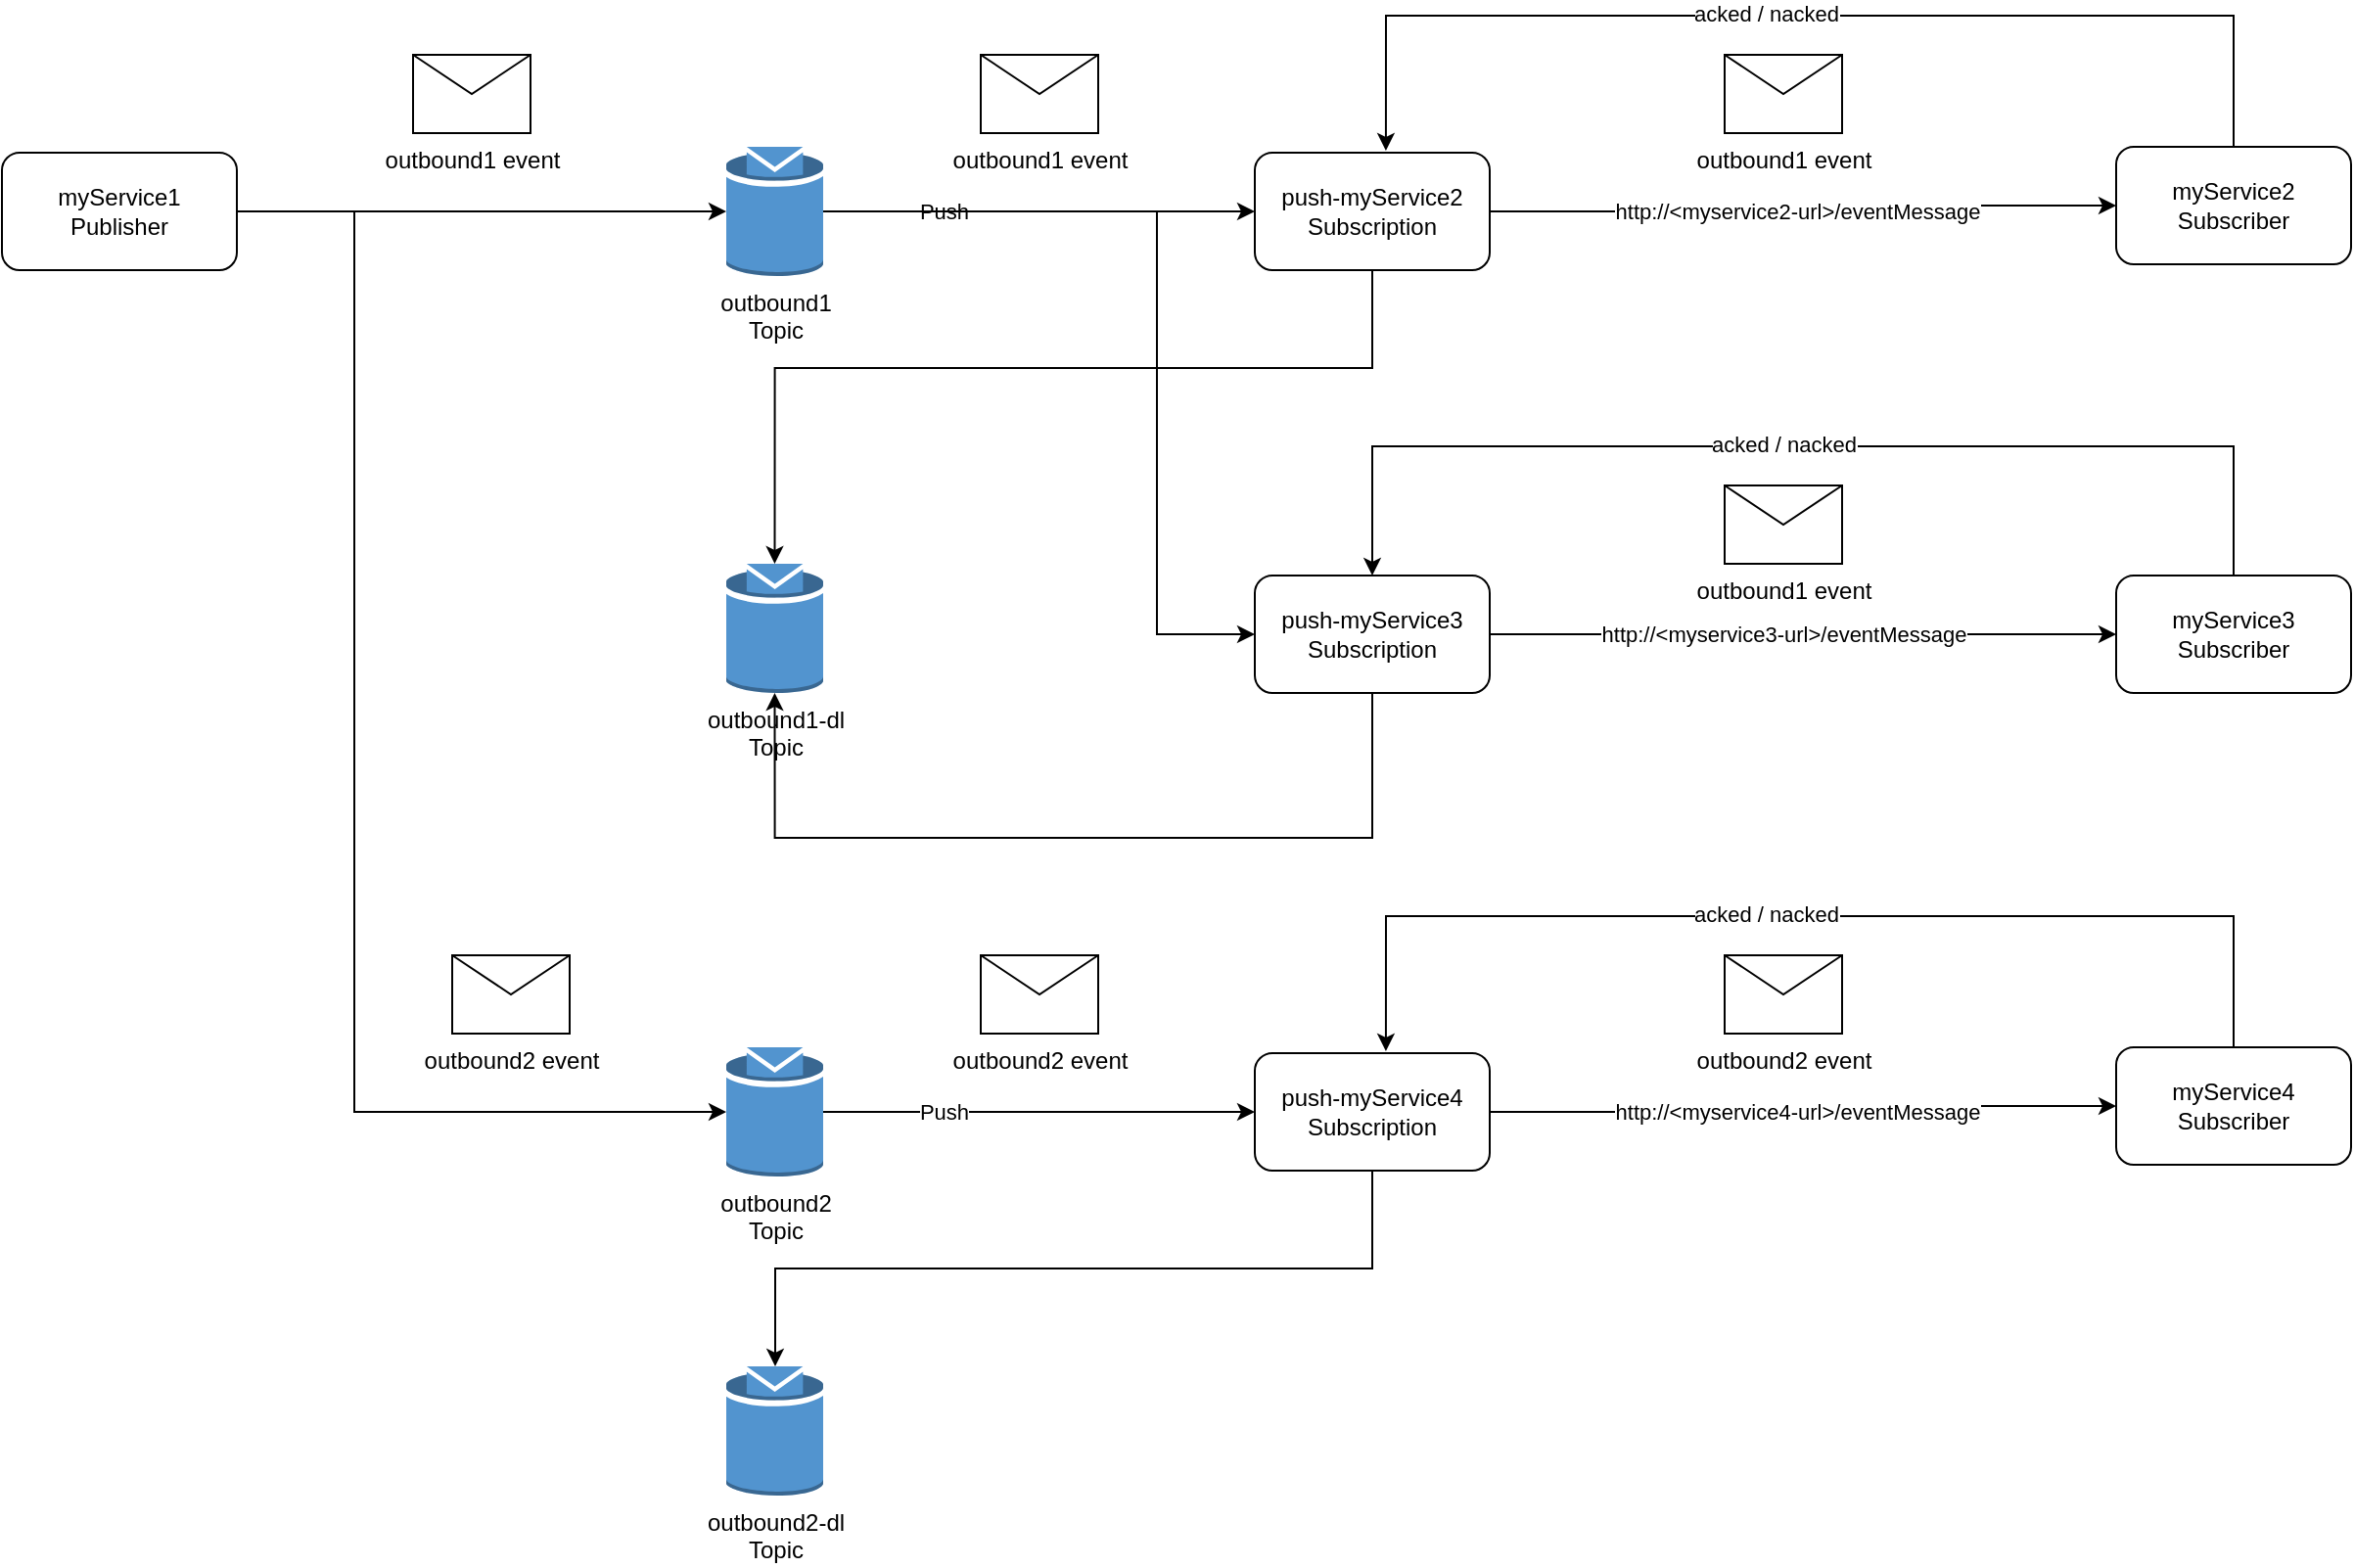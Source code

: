 <mxfile version="23.1.5" type="device">
  <diagram name="Page-1" id="qNM_hamw8VZ7cXVjBSwP">
    <mxGraphModel dx="1050" dy="621" grid="1" gridSize="10" guides="1" tooltips="1" connect="1" arrows="1" fold="1" page="1" pageScale="1" pageWidth="2500" pageHeight="1000" math="0" shadow="0">
      <root>
        <mxCell id="0" />
        <mxCell id="1" parent="0" />
        <mxCell id="rHiIrlhjogWctJyIBO_F-1" value="myService1&lt;br&gt;Publisher" style="rounded=1;whiteSpace=wrap;html=1;" parent="1" vertex="1">
          <mxGeometry x="240" y="360" width="120" height="60" as="geometry" />
        </mxCell>
        <mxCell id="rHiIrlhjogWctJyIBO_F-6" style="edgeStyle=orthogonalEdgeStyle;rounded=0;orthogonalLoop=1;jettySize=auto;html=1;entryX=0;entryY=0.5;entryDx=0;entryDy=0;" parent="1" source="rHiIrlhjogWctJyIBO_F-2" target="rHiIrlhjogWctJyIBO_F-5" edge="1">
          <mxGeometry relative="1" as="geometry" />
        </mxCell>
        <mxCell id="rHiIrlhjogWctJyIBO_F-8" value="Push" style="edgeLabel;html=1;align=center;verticalAlign=middle;resizable=0;points=[];" parent="rHiIrlhjogWctJyIBO_F-6" vertex="1" connectable="0">
          <mxGeometry x="-0.261" y="-1" relative="1" as="geometry">
            <mxPoint x="-20" y="-1" as="offset" />
          </mxGeometry>
        </mxCell>
        <mxCell id="rHiIrlhjogWctJyIBO_F-22" style="edgeStyle=orthogonalEdgeStyle;rounded=0;orthogonalLoop=1;jettySize=auto;html=1;exitX=1;exitY=0.5;exitDx=0;exitDy=0;exitPerimeter=0;entryX=0;entryY=0.5;entryDx=0;entryDy=0;" parent="1" source="rHiIrlhjogWctJyIBO_F-2" target="rHiIrlhjogWctJyIBO_F-17" edge="1">
          <mxGeometry relative="1" as="geometry">
            <Array as="points">
              <mxPoint x="830" y="390" />
              <mxPoint x="830" y="606" />
            </Array>
          </mxGeometry>
        </mxCell>
        <mxCell id="rHiIrlhjogWctJyIBO_F-2" value="outbound1&lt;br&gt;Topic" style="outlineConnect=0;dashed=0;verticalLabelPosition=bottom;verticalAlign=top;align=center;html=1;shape=mxgraph.aws3.topic;fillColor=#5294CF;gradientColor=none;" parent="1" vertex="1">
          <mxGeometry x="610" y="357" width="49.5" height="66" as="geometry" />
        </mxCell>
        <mxCell id="rHiIrlhjogWctJyIBO_F-3" style="edgeStyle=orthogonalEdgeStyle;rounded=0;orthogonalLoop=1;jettySize=auto;html=1;entryX=0;entryY=0.5;entryDx=0;entryDy=0;entryPerimeter=0;" parent="1" source="rHiIrlhjogWctJyIBO_F-1" target="rHiIrlhjogWctJyIBO_F-2" edge="1">
          <mxGeometry relative="1" as="geometry" />
        </mxCell>
        <mxCell id="rHiIrlhjogWctJyIBO_F-4" value="outbound1 event" style="shape=message;html=1;html=1;outlineConnect=0;labelPosition=center;verticalLabelPosition=bottom;align=center;verticalAlign=top;" parent="1" vertex="1">
          <mxGeometry x="450" y="310" width="60" height="40" as="geometry" />
        </mxCell>
        <mxCell id="rHiIrlhjogWctJyIBO_F-10" style="edgeStyle=orthogonalEdgeStyle;rounded=0;orthogonalLoop=1;jettySize=auto;html=1;" parent="1" source="rHiIrlhjogWctJyIBO_F-5" target="rHiIrlhjogWctJyIBO_F-9" edge="1">
          <mxGeometry relative="1" as="geometry" />
        </mxCell>
        <mxCell id="rHiIrlhjogWctJyIBO_F-12" value="http://&amp;lt;myservice2-url&amp;gt;/eventMessage" style="edgeLabel;html=1;align=center;verticalAlign=middle;resizable=0;points=[];" parent="rHiIrlhjogWctJyIBO_F-10" vertex="1" connectable="0">
          <mxGeometry x="-0.03" relative="1" as="geometry">
            <mxPoint as="offset" />
          </mxGeometry>
        </mxCell>
        <mxCell id="rHiIrlhjogWctJyIBO_F-5" value="push-myService2&lt;br&gt;Subscription" style="rounded=1;whiteSpace=wrap;html=1;" parent="1" vertex="1">
          <mxGeometry x="880" y="360" width="120" height="60" as="geometry" />
        </mxCell>
        <mxCell id="rHiIrlhjogWctJyIBO_F-7" value="outbound1 event" style="shape=message;html=1;html=1;outlineConnect=0;labelPosition=center;verticalLabelPosition=bottom;align=center;verticalAlign=top;" parent="1" vertex="1">
          <mxGeometry x="740" y="310" width="60" height="40" as="geometry" />
        </mxCell>
        <mxCell id="rHiIrlhjogWctJyIBO_F-9" value="myService2&lt;br&gt;Subscriber" style="rounded=1;whiteSpace=wrap;html=1;" parent="1" vertex="1">
          <mxGeometry x="1320" y="357" width="120" height="60" as="geometry" />
        </mxCell>
        <mxCell id="rHiIrlhjogWctJyIBO_F-11" value="outbound1 event" style="shape=message;html=1;html=1;outlineConnect=0;labelPosition=center;verticalLabelPosition=bottom;align=center;verticalAlign=top;" parent="1" vertex="1">
          <mxGeometry x="1120" y="310" width="60" height="40" as="geometry" />
        </mxCell>
        <mxCell id="rHiIrlhjogWctJyIBO_F-13" style="edgeStyle=orthogonalEdgeStyle;rounded=0;orthogonalLoop=1;jettySize=auto;html=1;entryX=0.558;entryY=-0.017;entryDx=0;entryDy=0;entryPerimeter=0;" parent="1" source="rHiIrlhjogWctJyIBO_F-9" target="rHiIrlhjogWctJyIBO_F-5" edge="1">
          <mxGeometry relative="1" as="geometry">
            <Array as="points">
              <mxPoint x="1380" y="290" />
              <mxPoint x="947" y="290" />
            </Array>
          </mxGeometry>
        </mxCell>
        <mxCell id="rHiIrlhjogWctJyIBO_F-14" value="acked /&amp;nbsp;nacked" style="edgeLabel;html=1;align=center;verticalAlign=middle;resizable=0;points=[];" parent="rHiIrlhjogWctJyIBO_F-13" vertex="1" connectable="0">
          <mxGeometry x="-0.125" y="-1" relative="1" as="geometry">
            <mxPoint x="-57" as="offset" />
          </mxGeometry>
        </mxCell>
        <mxCell id="rHiIrlhjogWctJyIBO_F-15" value="outbound1-dl&lt;br&gt;Topic" style="outlineConnect=0;dashed=0;verticalLabelPosition=bottom;verticalAlign=top;align=center;html=1;shape=mxgraph.aws3.topic;fillColor=#5294CF;gradientColor=none;" parent="1" vertex="1">
          <mxGeometry x="610" y="570" width="49.5" height="66" as="geometry" />
        </mxCell>
        <mxCell id="rHiIrlhjogWctJyIBO_F-16" style="edgeStyle=orthogonalEdgeStyle;rounded=0;orthogonalLoop=1;jettySize=auto;html=1;entryX=0.5;entryY=0;entryDx=0;entryDy=0;entryPerimeter=0;exitX=0.5;exitY=1;exitDx=0;exitDy=0;" parent="1" source="rHiIrlhjogWctJyIBO_F-5" target="rHiIrlhjogWctJyIBO_F-15" edge="1">
          <mxGeometry relative="1" as="geometry">
            <Array as="points">
              <mxPoint x="940" y="470" />
              <mxPoint x="635" y="470" />
            </Array>
          </mxGeometry>
        </mxCell>
        <mxCell id="rHiIrlhjogWctJyIBO_F-19" style="edgeStyle=orthogonalEdgeStyle;rounded=0;orthogonalLoop=1;jettySize=auto;html=1;" parent="1" source="rHiIrlhjogWctJyIBO_F-17" target="rHiIrlhjogWctJyIBO_F-18" edge="1">
          <mxGeometry relative="1" as="geometry" />
        </mxCell>
        <mxCell id="rHiIrlhjogWctJyIBO_F-20" value="http://&amp;lt;myservice3-url&amp;gt;/eventMessage" style="edgeLabel;html=1;align=center;verticalAlign=middle;resizable=0;points=[];" parent="rHiIrlhjogWctJyIBO_F-19" vertex="1" connectable="0">
          <mxGeometry x="-0.219" y="3" relative="1" as="geometry">
            <mxPoint x="25" y="3" as="offset" />
          </mxGeometry>
        </mxCell>
        <mxCell id="rHiIrlhjogWctJyIBO_F-17" value="push-myService3&lt;br style=&quot;border-color: var(--border-color);&quot;&gt;Subscription" style="rounded=1;whiteSpace=wrap;html=1;" parent="1" vertex="1">
          <mxGeometry x="880" y="576" width="120" height="60" as="geometry" />
        </mxCell>
        <mxCell id="rHiIrlhjogWctJyIBO_F-24" style="edgeStyle=orthogonalEdgeStyle;rounded=0;orthogonalLoop=1;jettySize=auto;html=1;entryX=0.5;entryY=0;entryDx=0;entryDy=0;" parent="1" source="rHiIrlhjogWctJyIBO_F-18" target="rHiIrlhjogWctJyIBO_F-17" edge="1">
          <mxGeometry relative="1" as="geometry">
            <Array as="points">
              <mxPoint x="1380" y="510" />
              <mxPoint x="940" y="510" />
            </Array>
          </mxGeometry>
        </mxCell>
        <mxCell id="rHiIrlhjogWctJyIBO_F-25" value="acked / nacked" style="edgeLabel;html=1;align=center;verticalAlign=middle;resizable=0;points=[];" parent="rHiIrlhjogWctJyIBO_F-24" vertex="1" connectable="0">
          <mxGeometry x="-0.262" y="-1" relative="1" as="geometry">
            <mxPoint x="-85" as="offset" />
          </mxGeometry>
        </mxCell>
        <mxCell id="rHiIrlhjogWctJyIBO_F-18" value="myService3&lt;br style=&quot;border-color: var(--border-color);&quot;&gt;Subscriber" style="rounded=1;whiteSpace=wrap;html=1;" parent="1" vertex="1">
          <mxGeometry x="1320" y="576" width="120" height="60" as="geometry" />
        </mxCell>
        <mxCell id="rHiIrlhjogWctJyIBO_F-21" value="outbound1 event" style="shape=message;html=1;html=1;outlineConnect=0;labelPosition=center;verticalLabelPosition=bottom;align=center;verticalAlign=top;" parent="1" vertex="1">
          <mxGeometry x="1120" y="530" width="60" height="40" as="geometry" />
        </mxCell>
        <mxCell id="rHiIrlhjogWctJyIBO_F-23" style="edgeStyle=orthogonalEdgeStyle;rounded=0;orthogonalLoop=1;jettySize=auto;html=1;entryX=0.5;entryY=1;entryDx=0;entryDy=0;entryPerimeter=0;" parent="1" source="rHiIrlhjogWctJyIBO_F-17" target="rHiIrlhjogWctJyIBO_F-15" edge="1">
          <mxGeometry relative="1" as="geometry">
            <Array as="points">
              <mxPoint x="940" y="710" />
              <mxPoint x="635" y="710" />
            </Array>
          </mxGeometry>
        </mxCell>
        <mxCell id="oq44QkE40jMD6NlHh9Kf-16" style="edgeStyle=orthogonalEdgeStyle;rounded=0;orthogonalLoop=1;jettySize=auto;html=1;entryX=0;entryY=0.5;entryDx=0;entryDy=0;" edge="1" parent="1" source="oq44QkE40jMD6NlHh9Kf-18" target="oq44QkE40jMD6NlHh9Kf-21">
          <mxGeometry relative="1" as="geometry" />
        </mxCell>
        <mxCell id="oq44QkE40jMD6NlHh9Kf-17" value="Push" style="edgeLabel;html=1;align=center;verticalAlign=middle;resizable=0;points=[];" vertex="1" connectable="0" parent="oq44QkE40jMD6NlHh9Kf-16">
          <mxGeometry x="-0.261" y="-1" relative="1" as="geometry">
            <mxPoint x="-20" y="-1" as="offset" />
          </mxGeometry>
        </mxCell>
        <mxCell id="oq44QkE40jMD6NlHh9Kf-18" value="outbound2&lt;br&gt;Topic" style="outlineConnect=0;dashed=0;verticalLabelPosition=bottom;verticalAlign=top;align=center;html=1;shape=mxgraph.aws3.topic;fillColor=#5294CF;gradientColor=none;" vertex="1" parent="1">
          <mxGeometry x="610" y="817" width="49.5" height="66" as="geometry" />
        </mxCell>
        <mxCell id="oq44QkE40jMD6NlHh9Kf-19" style="edgeStyle=orthogonalEdgeStyle;rounded=0;orthogonalLoop=1;jettySize=auto;html=1;" edge="1" parent="1" source="oq44QkE40jMD6NlHh9Kf-21" target="oq44QkE40jMD6NlHh9Kf-23">
          <mxGeometry relative="1" as="geometry" />
        </mxCell>
        <mxCell id="oq44QkE40jMD6NlHh9Kf-20" value="http://&amp;lt;myservice4-url&amp;gt;/eventMessage" style="edgeLabel;html=1;align=center;verticalAlign=middle;resizable=0;points=[];" vertex="1" connectable="0" parent="oq44QkE40jMD6NlHh9Kf-19">
          <mxGeometry x="-0.03" relative="1" as="geometry">
            <mxPoint as="offset" />
          </mxGeometry>
        </mxCell>
        <mxCell id="oq44QkE40jMD6NlHh9Kf-32" style="edgeStyle=orthogonalEdgeStyle;rounded=0;orthogonalLoop=1;jettySize=auto;html=1;" edge="1" parent="1" source="oq44QkE40jMD6NlHh9Kf-21" target="oq44QkE40jMD6NlHh9Kf-29">
          <mxGeometry relative="1" as="geometry">
            <Array as="points">
              <mxPoint x="940" y="930" />
              <mxPoint x="635" y="930" />
            </Array>
          </mxGeometry>
        </mxCell>
        <mxCell id="oq44QkE40jMD6NlHh9Kf-21" value="push-myService4&lt;br&gt;Subscription" style="rounded=1;whiteSpace=wrap;html=1;" vertex="1" parent="1">
          <mxGeometry x="880" y="820" width="120" height="60" as="geometry" />
        </mxCell>
        <mxCell id="oq44QkE40jMD6NlHh9Kf-22" value="outbound2 event" style="shape=message;html=1;html=1;outlineConnect=0;labelPosition=center;verticalLabelPosition=bottom;align=center;verticalAlign=top;" vertex="1" parent="1">
          <mxGeometry x="740" y="770" width="60" height="40" as="geometry" />
        </mxCell>
        <mxCell id="oq44QkE40jMD6NlHh9Kf-23" value="myService4&lt;br&gt;Subscriber" style="rounded=1;whiteSpace=wrap;html=1;" vertex="1" parent="1">
          <mxGeometry x="1320" y="817" width="120" height="60" as="geometry" />
        </mxCell>
        <mxCell id="oq44QkE40jMD6NlHh9Kf-24" value="outbound2 event" style="shape=message;html=1;html=1;outlineConnect=0;labelPosition=center;verticalLabelPosition=bottom;align=center;verticalAlign=top;" vertex="1" parent="1">
          <mxGeometry x="1120" y="770" width="60" height="40" as="geometry" />
        </mxCell>
        <mxCell id="oq44QkE40jMD6NlHh9Kf-25" style="edgeStyle=orthogonalEdgeStyle;rounded=0;orthogonalLoop=1;jettySize=auto;html=1;entryX=0.558;entryY=-0.017;entryDx=0;entryDy=0;entryPerimeter=0;" edge="1" parent="1" source="oq44QkE40jMD6NlHh9Kf-23" target="oq44QkE40jMD6NlHh9Kf-21">
          <mxGeometry relative="1" as="geometry">
            <Array as="points">
              <mxPoint x="1380" y="750" />
              <mxPoint x="947" y="750" />
            </Array>
          </mxGeometry>
        </mxCell>
        <mxCell id="oq44QkE40jMD6NlHh9Kf-26" value="acked /&amp;nbsp;nacked" style="edgeLabel;html=1;align=center;verticalAlign=middle;resizable=0;points=[];" vertex="1" connectable="0" parent="oq44QkE40jMD6NlHh9Kf-25">
          <mxGeometry x="-0.125" y="-1" relative="1" as="geometry">
            <mxPoint x="-57" as="offset" />
          </mxGeometry>
        </mxCell>
        <mxCell id="oq44QkE40jMD6NlHh9Kf-29" value="outbound2-dl&lt;br&gt;Topic" style="outlineConnect=0;dashed=0;verticalLabelPosition=bottom;verticalAlign=top;align=center;html=1;shape=mxgraph.aws3.topic;fillColor=#5294CF;gradientColor=none;" vertex="1" parent="1">
          <mxGeometry x="610" y="980" width="49.5" height="66" as="geometry" />
        </mxCell>
        <mxCell id="oq44QkE40jMD6NlHh9Kf-30" style="edgeStyle=orthogonalEdgeStyle;rounded=0;orthogonalLoop=1;jettySize=auto;html=1;entryX=0;entryY=0.5;entryDx=0;entryDy=0;entryPerimeter=0;" edge="1" parent="1" source="rHiIrlhjogWctJyIBO_F-1" target="oq44QkE40jMD6NlHh9Kf-18">
          <mxGeometry relative="1" as="geometry">
            <Array as="points">
              <mxPoint x="420" y="390" />
              <mxPoint x="420" y="850" />
            </Array>
          </mxGeometry>
        </mxCell>
        <mxCell id="oq44QkE40jMD6NlHh9Kf-31" value="outbound2 event" style="shape=message;html=1;html=1;outlineConnect=0;labelPosition=center;verticalLabelPosition=bottom;align=center;verticalAlign=top;" vertex="1" parent="1">
          <mxGeometry x="470" y="770" width="60" height="40" as="geometry" />
        </mxCell>
      </root>
    </mxGraphModel>
  </diagram>
</mxfile>
